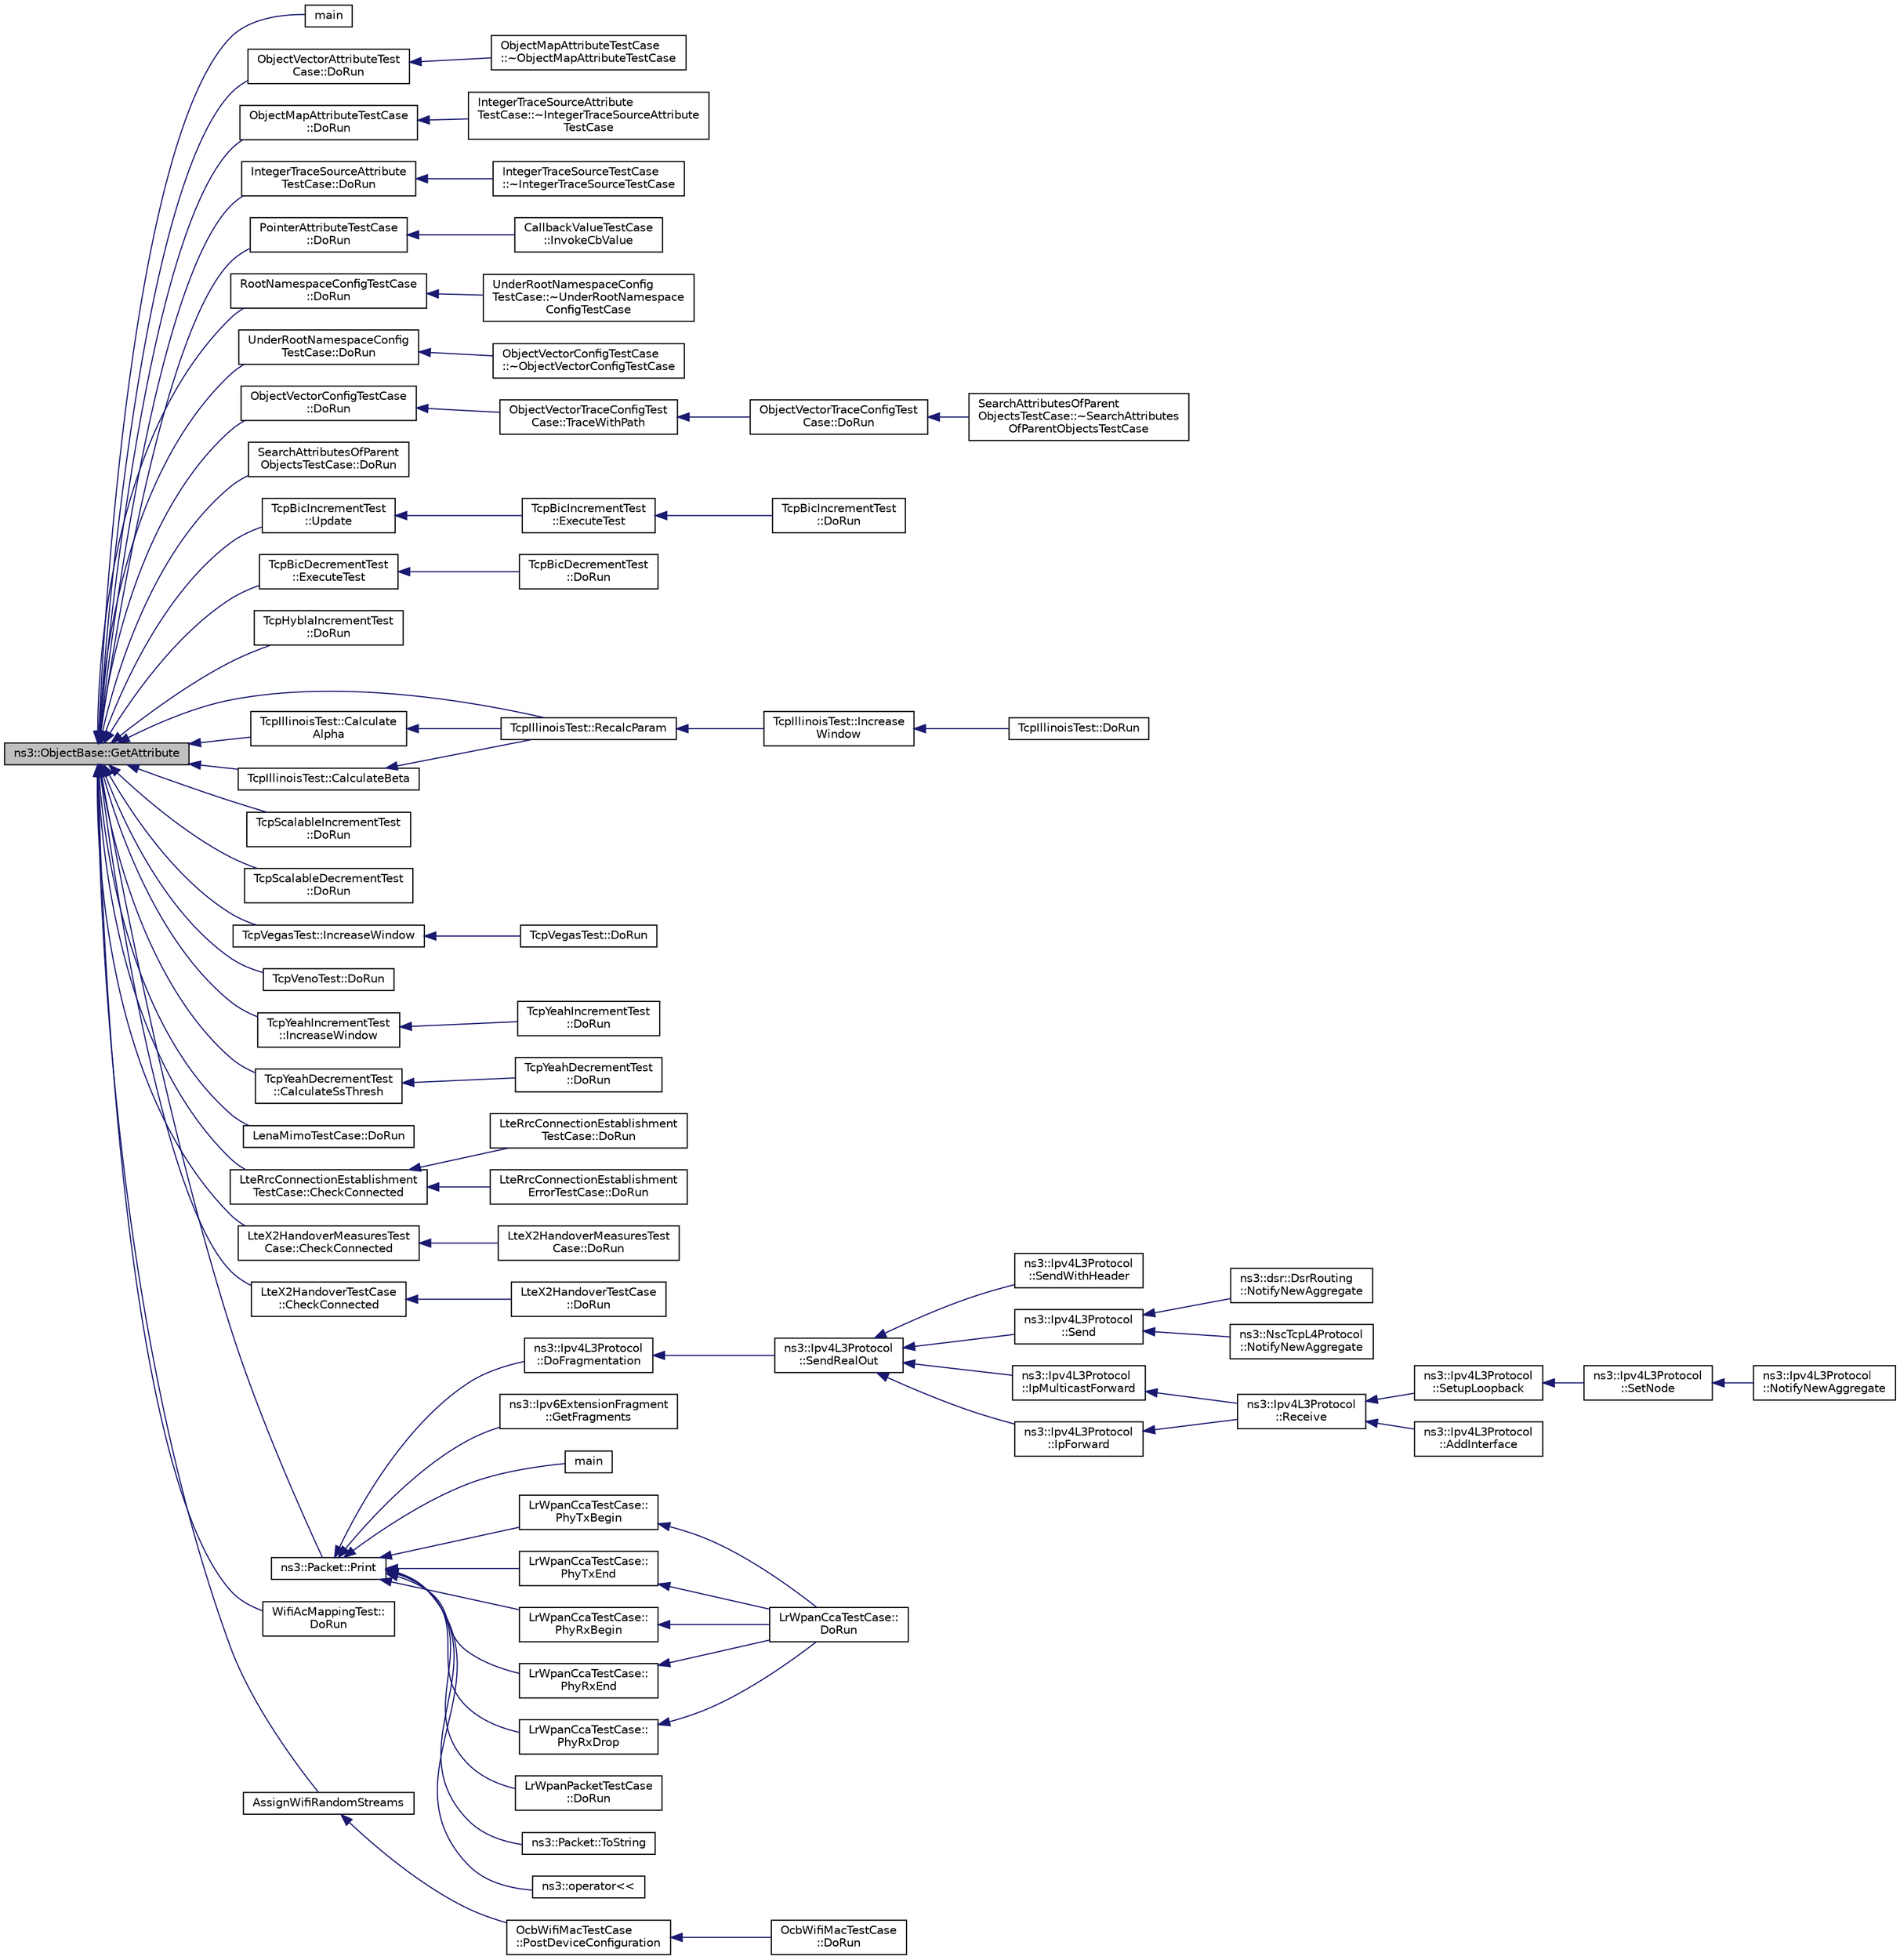 digraph "ns3::ObjectBase::GetAttribute"
{
  edge [fontname="Helvetica",fontsize="10",labelfontname="Helvetica",labelfontsize="10"];
  node [fontname="Helvetica",fontsize="10",shape=record];
  rankdir="LR";
  Node1 [label="ns3::ObjectBase::GetAttribute",height=0.2,width=0.4,color="black", fillcolor="grey75", style="filled", fontcolor="black"];
  Node1 -> Node2 [dir="back",color="midnightblue",fontsize="10",style="solid"];
  Node2 [label="main",height=0.2,width=0.4,color="black", fillcolor="white", style="filled",URL="$d8/df5/config-store-save_8cc.html#a0ddf1224851353fc92bfbff6f499fa97"];
  Node1 -> Node3 [dir="back",color="midnightblue",fontsize="10",style="solid"];
  Node3 [label="ObjectVectorAttributeTest\lCase::DoRun",height=0.2,width=0.4,color="black", fillcolor="white", style="filled",URL="$d4/d16/classObjectVectorAttributeTestCase.html#a1303d466cdadc093ddb0e9884439ef00",tooltip="Implementation to actually run this TestCase. "];
  Node3 -> Node4 [dir="back",color="midnightblue",fontsize="10",style="solid"];
  Node4 [label="ObjectMapAttributeTestCase\l::~ObjectMapAttributeTestCase",height=0.2,width=0.4,color="black", fillcolor="white", style="filled",URL="$d2/d1d/classObjectMapAttributeTestCase.html#ac80d86f042dcda1f5e861f8e9541e317"];
  Node1 -> Node5 [dir="back",color="midnightblue",fontsize="10",style="solid"];
  Node5 [label="ObjectMapAttributeTestCase\l::DoRun",height=0.2,width=0.4,color="black", fillcolor="white", style="filled",URL="$d2/d1d/classObjectMapAttributeTestCase.html#abeb179af8a3733a64013d1edd6eda6f9",tooltip="Implementation to actually run this TestCase. "];
  Node5 -> Node6 [dir="back",color="midnightblue",fontsize="10",style="solid"];
  Node6 [label="IntegerTraceSourceAttribute\lTestCase::~IntegerTraceSourceAttribute\lTestCase",height=0.2,width=0.4,color="black", fillcolor="white", style="filled",URL="$d8/d4a/classIntegerTraceSourceAttributeTestCase.html#aede08463c7663b37322cbf50ba69fe13"];
  Node1 -> Node7 [dir="back",color="midnightblue",fontsize="10",style="solid"];
  Node7 [label="IntegerTraceSourceAttribute\lTestCase::DoRun",height=0.2,width=0.4,color="black", fillcolor="white", style="filled",URL="$d8/d4a/classIntegerTraceSourceAttributeTestCase.html#a5a2f5ce2d50307ba6e60ca97634d3234",tooltip="Implementation to actually run this TestCase. "];
  Node7 -> Node8 [dir="back",color="midnightblue",fontsize="10",style="solid"];
  Node8 [label="IntegerTraceSourceTestCase\l::~IntegerTraceSourceTestCase",height=0.2,width=0.4,color="black", fillcolor="white", style="filled",URL="$d0/d0d/classIntegerTraceSourceTestCase.html#a886c7da39b7d8f2f57ceba5cda7ee49f"];
  Node1 -> Node9 [dir="back",color="midnightblue",fontsize="10",style="solid"];
  Node9 [label="PointerAttributeTestCase\l::DoRun",height=0.2,width=0.4,color="black", fillcolor="white", style="filled",URL="$db/db3/classPointerAttributeTestCase.html#a4dd7258b7c7146be0a0ba69b9b5633d9",tooltip="Implementation to actually run this TestCase. "];
  Node9 -> Node10 [dir="back",color="midnightblue",fontsize="10",style="solid"];
  Node10 [label="CallbackValueTestCase\l::InvokeCbValue",height=0.2,width=0.4,color="black", fillcolor="white", style="filled",URL="$dd/df6/classCallbackValueTestCase.html#aa59a7c319943ea63c94dcc71895b277e"];
  Node1 -> Node11 [dir="back",color="midnightblue",fontsize="10",style="solid"];
  Node11 [label="RootNamespaceConfigTestCase\l::DoRun",height=0.2,width=0.4,color="black", fillcolor="white", style="filled",URL="$d1/d5c/classRootNamespaceConfigTestCase.html#a053942cb6577be15003d8ab5594ef70c",tooltip="Implementation to actually run this TestCase. "];
  Node11 -> Node12 [dir="back",color="midnightblue",fontsize="10",style="solid"];
  Node12 [label="UnderRootNamespaceConfig\lTestCase::~UnderRootNamespace\lConfigTestCase",height=0.2,width=0.4,color="black", fillcolor="white", style="filled",URL="$db/df8/classUnderRootNamespaceConfigTestCase.html#a6957b895704e22e4c34c9ead5c5627c3"];
  Node1 -> Node13 [dir="back",color="midnightblue",fontsize="10",style="solid"];
  Node13 [label="UnderRootNamespaceConfig\lTestCase::DoRun",height=0.2,width=0.4,color="black", fillcolor="white", style="filled",URL="$db/df8/classUnderRootNamespaceConfigTestCase.html#af551e62fce477d98e1d7575224177b65",tooltip="Implementation to actually run this TestCase. "];
  Node13 -> Node14 [dir="back",color="midnightblue",fontsize="10",style="solid"];
  Node14 [label="ObjectVectorConfigTestCase\l::~ObjectVectorConfigTestCase",height=0.2,width=0.4,color="black", fillcolor="white", style="filled",URL="$de/d22/classObjectVectorConfigTestCase.html#adf4060e04e5a68a25e3f76c2f9f601a6"];
  Node1 -> Node15 [dir="back",color="midnightblue",fontsize="10",style="solid"];
  Node15 [label="ObjectVectorConfigTestCase\l::DoRun",height=0.2,width=0.4,color="black", fillcolor="white", style="filled",URL="$de/d22/classObjectVectorConfigTestCase.html#aa573c18d1d29e49054b1ec4905e0d586",tooltip="Implementation to actually run this TestCase. "];
  Node15 -> Node16 [dir="back",color="midnightblue",fontsize="10",style="solid"];
  Node16 [label="ObjectVectorTraceConfigTest\lCase::TraceWithPath",height=0.2,width=0.4,color="black", fillcolor="white", style="filled",URL="$d9/dc1/classObjectVectorTraceConfigTestCase.html#ada1f9e79bf60cc41b23aa5dc9f7d7e01"];
  Node16 -> Node17 [dir="back",color="midnightblue",fontsize="10",style="solid"];
  Node17 [label="ObjectVectorTraceConfigTest\lCase::DoRun",height=0.2,width=0.4,color="black", fillcolor="white", style="filled",URL="$d9/dc1/classObjectVectorTraceConfigTestCase.html#a9a6e89be5025970a01de8e4fb514b750",tooltip="Implementation to actually run this TestCase. "];
  Node17 -> Node18 [dir="back",color="midnightblue",fontsize="10",style="solid"];
  Node18 [label="SearchAttributesOfParent\lObjectsTestCase::~SearchAttributes\lOfParentObjectsTestCase",height=0.2,width=0.4,color="black", fillcolor="white", style="filled",URL="$da/d07/classSearchAttributesOfParentObjectsTestCase.html#ace161b0f1a18d819ddce394add4243ef"];
  Node1 -> Node19 [dir="back",color="midnightblue",fontsize="10",style="solid"];
  Node19 [label="SearchAttributesOfParent\lObjectsTestCase::DoRun",height=0.2,width=0.4,color="black", fillcolor="white", style="filled",URL="$da/d07/classSearchAttributesOfParentObjectsTestCase.html#aba3b7703d538d2d596fc02e0a99d82ab",tooltip="Implementation to actually run this TestCase. "];
  Node1 -> Node20 [dir="back",color="midnightblue",fontsize="10",style="solid"];
  Node20 [label="TcpBicIncrementTest\l::Update",height=0.2,width=0.4,color="black", fillcolor="white", style="filled",URL="$da/d69/classTcpBicIncrementTest.html#a321d4f8f0271fbb45b0105342c857d3c",tooltip="Update the TCP socket state. "];
  Node20 -> Node21 [dir="back",color="midnightblue",fontsize="10",style="solid"];
  Node21 [label="TcpBicIncrementTest\l::ExecuteTest",height=0.2,width=0.4,color="black", fillcolor="white", style="filled",URL="$da/d69/classTcpBicIncrementTest.html#a7ccf7a79e414db6d12bc4c539d6f2a59",tooltip="Execute the test. "];
  Node21 -> Node22 [dir="back",color="midnightblue",fontsize="10",style="solid"];
  Node22 [label="TcpBicIncrementTest\l::DoRun",height=0.2,width=0.4,color="black", fillcolor="white", style="filled",URL="$da/d69/classTcpBicIncrementTest.html#af1a3cf3f9ad7abf5fc16edb41bc2351c",tooltip="Implementation to actually run this TestCase. "];
  Node1 -> Node23 [dir="back",color="midnightblue",fontsize="10",style="solid"];
  Node23 [label="TcpBicDecrementTest\l::ExecuteTest",height=0.2,width=0.4,color="black", fillcolor="white", style="filled",URL="$d8/dc5/classTcpBicDecrementTest.html#ac43685ed144fb8439ad966e912d25248",tooltip="Execute the test. "];
  Node23 -> Node24 [dir="back",color="midnightblue",fontsize="10",style="solid"];
  Node24 [label="TcpBicDecrementTest\l::DoRun",height=0.2,width=0.4,color="black", fillcolor="white", style="filled",URL="$d8/dc5/classTcpBicDecrementTest.html#ac402ffc36b63361b8abd4935d043f48d",tooltip="Implementation to actually run this TestCase. "];
  Node1 -> Node25 [dir="back",color="midnightblue",fontsize="10",style="solid"];
  Node25 [label="TcpHyblaIncrementTest\l::DoRun",height=0.2,width=0.4,color="black", fillcolor="white", style="filled",URL="$d9/d57/classTcpHyblaIncrementTest.html#a22a9600b99784b480e1b615803cf9b1c",tooltip="Implementation to actually run this TestCase. "];
  Node1 -> Node26 [dir="back",color="midnightblue",fontsize="10",style="solid"];
  Node26 [label="TcpIllinoisTest::RecalcParam",height=0.2,width=0.4,color="black", fillcolor="white", style="filled",URL="$de/d2d/classTcpIllinoisTest.html#a3f3db45f9efc88dd60146c6f3dd02be0",tooltip="Recalculate the internal TCP Illinois params. "];
  Node26 -> Node27 [dir="back",color="midnightblue",fontsize="10",style="solid"];
  Node27 [label="TcpIllinoisTest::Increase\lWindow",height=0.2,width=0.4,color="black", fillcolor="white", style="filled",URL="$de/d2d/classTcpIllinoisTest.html#a4c31729e231aa7652ce8e221f8004d5a",tooltip="Increases the TCP window. "];
  Node27 -> Node28 [dir="back",color="midnightblue",fontsize="10",style="solid"];
  Node28 [label="TcpIllinoisTest::DoRun",height=0.2,width=0.4,color="black", fillcolor="white", style="filled",URL="$de/d2d/classTcpIllinoisTest.html#a496fabd3bdc6378fda2a552d7cc202c9",tooltip="Implementation to actually run this TestCase. "];
  Node1 -> Node29 [dir="back",color="midnightblue",fontsize="10",style="solid"];
  Node29 [label="TcpIllinoisTest::Calculate\lAlpha",height=0.2,width=0.4,color="black", fillcolor="white", style="filled",URL="$de/d2d/classTcpIllinoisTest.html#a268dc2c39fcfc617ad967b5762e4f235",tooltip="Calculate the TCP Illinois alpha param. "];
  Node29 -> Node26 [dir="back",color="midnightblue",fontsize="10",style="solid"];
  Node1 -> Node30 [dir="back",color="midnightblue",fontsize="10",style="solid"];
  Node30 [label="TcpIllinoisTest::CalculateBeta",height=0.2,width=0.4,color="black", fillcolor="white", style="filled",URL="$de/d2d/classTcpIllinoisTest.html#aa20729ec761d54b2faba82f0db597d89",tooltip="Calculate the TCP Illinois beta param. "];
  Node30 -> Node26 [dir="back",color="midnightblue",fontsize="10",style="solid"];
  Node1 -> Node31 [dir="back",color="midnightblue",fontsize="10",style="solid"];
  Node31 [label="TcpScalableIncrementTest\l::DoRun",height=0.2,width=0.4,color="black", fillcolor="white", style="filled",URL="$d7/d47/classTcpScalableIncrementTest.html#adcf9cbca755cffbba599bc635bbfe1d8",tooltip="Implementation to actually run this TestCase. "];
  Node1 -> Node32 [dir="back",color="midnightblue",fontsize="10",style="solid"];
  Node32 [label="TcpScalableDecrementTest\l::DoRun",height=0.2,width=0.4,color="black", fillcolor="white", style="filled",URL="$d8/d59/classTcpScalableDecrementTest.html#a1b770903f1998367eb686ec17fceb9bb",tooltip="Implementation to actually run this TestCase. "];
  Node1 -> Node33 [dir="back",color="midnightblue",fontsize="10",style="solid"];
  Node33 [label="TcpVegasTest::IncreaseWindow",height=0.2,width=0.4,color="black", fillcolor="white", style="filled",URL="$df/d88/classTcpVegasTest.html#a87d311143a7c0f4d91624641965b1ced",tooltip="Increases the TCP window. "];
  Node33 -> Node34 [dir="back",color="midnightblue",fontsize="10",style="solid"];
  Node34 [label="TcpVegasTest::DoRun",height=0.2,width=0.4,color="black", fillcolor="white", style="filled",URL="$df/d88/classTcpVegasTest.html#a00eaa735d1666ec15d51ad98cf584087",tooltip="Implementation to actually run this TestCase. "];
  Node1 -> Node35 [dir="back",color="midnightblue",fontsize="10",style="solid"];
  Node35 [label="TcpVenoTest::DoRun",height=0.2,width=0.4,color="black", fillcolor="white", style="filled",URL="$db/d48/classTcpVenoTest.html#ac9a8c938515295419b597b999c724100",tooltip="Implementation to actually run this TestCase. "];
  Node1 -> Node36 [dir="back",color="midnightblue",fontsize="10",style="solid"];
  Node36 [label="TcpYeahIncrementTest\l::IncreaseWindow",height=0.2,width=0.4,color="black", fillcolor="white", style="filled",URL="$d5/d18/classTcpYeahIncrementTest.html#a09968ca2fd878753b5cf736c1d918076",tooltip="Increases the TCP window. "];
  Node36 -> Node37 [dir="back",color="midnightblue",fontsize="10",style="solid"];
  Node37 [label="TcpYeahIncrementTest\l::DoRun",height=0.2,width=0.4,color="black", fillcolor="white", style="filled",URL="$d5/d18/classTcpYeahIncrementTest.html#a8100d996b7210a1476e34eed2781800a",tooltip="Implementation to actually run this TestCase. "];
  Node1 -> Node38 [dir="back",color="midnightblue",fontsize="10",style="solid"];
  Node38 [label="TcpYeahDecrementTest\l::CalculateSsThresh",height=0.2,width=0.4,color="black", fillcolor="white", style="filled",URL="$da/d80/classTcpYeahDecrementTest.html#ac718766c0cb1a19751cf1e4ad88f7d85",tooltip="Calculate the Slow Start threshold. "];
  Node38 -> Node39 [dir="back",color="midnightblue",fontsize="10",style="solid"];
  Node39 [label="TcpYeahDecrementTest\l::DoRun",height=0.2,width=0.4,color="black", fillcolor="white", style="filled",URL="$da/d80/classTcpYeahDecrementTest.html#a699fd95f30a62b6570bce1a2d60780b3",tooltip="Implementation to actually run this TestCase. "];
  Node1 -> Node40 [dir="back",color="midnightblue",fontsize="10",style="solid"];
  Node40 [label="LenaMimoTestCase::DoRun",height=0.2,width=0.4,color="black", fillcolor="white", style="filled",URL="$d4/d7e/classLenaMimoTestCase.html#a5479f5cb1621e84f8d28b4779f3e3b7c",tooltip="Implementation to actually run this TestCase. "];
  Node1 -> Node41 [dir="back",color="midnightblue",fontsize="10",style="solid"];
  Node41 [label="LteRrcConnectionEstablishment\lTestCase::CheckConnected",height=0.2,width=0.4,color="black", fillcolor="white", style="filled",URL="$df/dad/classLteRrcConnectionEstablishmentTestCase.html#a43216a40683fd19ad571edd9d0e8600c"];
  Node41 -> Node42 [dir="back",color="midnightblue",fontsize="10",style="solid"];
  Node42 [label="LteRrcConnectionEstablishment\lTestCase::DoRun",height=0.2,width=0.4,color="black", fillcolor="white", style="filled",URL="$df/dad/classLteRrcConnectionEstablishmentTestCase.html#a2c32cab9b29852f42c4ad1e7b68068b2",tooltip="Implementation to actually run this TestCase. "];
  Node41 -> Node43 [dir="back",color="midnightblue",fontsize="10",style="solid"];
  Node43 [label="LteRrcConnectionEstablishment\lErrorTestCase::DoRun",height=0.2,width=0.4,color="black", fillcolor="white", style="filled",URL="$d3/d7a/classLteRrcConnectionEstablishmentErrorTestCase.html#adaffd410f878c9af5d8d4df0db31eeee",tooltip="Implementation to actually run this TestCase. "];
  Node1 -> Node44 [dir="back",color="midnightblue",fontsize="10",style="solid"];
  Node44 [label="LteX2HandoverMeasuresTest\lCase::CheckConnected",height=0.2,width=0.4,color="black", fillcolor="white", style="filled",URL="$dd/d82/classLteX2HandoverMeasuresTestCase.html#afaab3497c199b4440d286d0cb19996f3"];
  Node44 -> Node45 [dir="back",color="midnightblue",fontsize="10",style="solid"];
  Node45 [label="LteX2HandoverMeasuresTest\lCase::DoRun",height=0.2,width=0.4,color="black", fillcolor="white", style="filled",URL="$dd/d82/classLteX2HandoverMeasuresTestCase.html#a6aefe1e71df347688687fb5d8dd54104",tooltip="Implementation to actually run this TestCase. "];
  Node1 -> Node46 [dir="back",color="midnightblue",fontsize="10",style="solid"];
  Node46 [label="LteX2HandoverTestCase\l::CheckConnected",height=0.2,width=0.4,color="black", fillcolor="white", style="filled",URL="$d4/d48/classLteX2HandoverTestCase.html#a60447eff6ec472a1637e479638cc0f83"];
  Node46 -> Node47 [dir="back",color="midnightblue",fontsize="10",style="solid"];
  Node47 [label="LteX2HandoverTestCase\l::DoRun",height=0.2,width=0.4,color="black", fillcolor="white", style="filled",URL="$d4/d48/classLteX2HandoverTestCase.html#a5d77d6fbe61da649203846d4617b4716",tooltip="Implementation to actually run this TestCase. "];
  Node1 -> Node48 [dir="back",color="midnightblue",fontsize="10",style="solid"];
  Node48 [label="ns3::Packet::Print",height=0.2,width=0.4,color="black", fillcolor="white", style="filled",URL="$dd/d7a/classns3_1_1Packet.html#aa34058a5cdbf94673531f8c4001ab227",tooltip="Print the packet contents. "];
  Node48 -> Node49 [dir="back",color="midnightblue",fontsize="10",style="solid"];
  Node49 [label="ns3::Ipv4L3Protocol\l::DoFragmentation",height=0.2,width=0.4,color="black", fillcolor="white", style="filled",URL="$d2/dc9/classns3_1_1Ipv4L3Protocol.html#a5ea602dc1447746c0c3bd90e36ec3888",tooltip="Fragment a packet. "];
  Node49 -> Node50 [dir="back",color="midnightblue",fontsize="10",style="solid"];
  Node50 [label="ns3::Ipv4L3Protocol\l::SendRealOut",height=0.2,width=0.4,color="black", fillcolor="white", style="filled",URL="$d2/dc9/classns3_1_1Ipv4L3Protocol.html#ac1baf310b12bbc564d0766061ecca323",tooltip="Send packet with route. "];
  Node50 -> Node51 [dir="back",color="midnightblue",fontsize="10",style="solid"];
  Node51 [label="ns3::Ipv4L3Protocol\l::SendWithHeader",height=0.2,width=0.4,color="black", fillcolor="white", style="filled",URL="$d2/dc9/classns3_1_1Ipv4L3Protocol.html#a9305010252cee1e4e97766227ca58ba4"];
  Node50 -> Node52 [dir="back",color="midnightblue",fontsize="10",style="solid"];
  Node52 [label="ns3::Ipv4L3Protocol\l::Send",height=0.2,width=0.4,color="black", fillcolor="white", style="filled",URL="$d2/dc9/classns3_1_1Ipv4L3Protocol.html#abe8cf785815f3fbb32b0e21d629be641"];
  Node52 -> Node53 [dir="back",color="midnightblue",fontsize="10",style="solid"];
  Node53 [label="ns3::dsr::DsrRouting\l::NotifyNewAggregate",height=0.2,width=0.4,color="black", fillcolor="white", style="filled",URL="$df/d32/classns3_1_1dsr_1_1DsrRouting.html#a7742bf3036dba9f9b24906b959be728e"];
  Node52 -> Node54 [dir="back",color="midnightblue",fontsize="10",style="solid"];
  Node54 [label="ns3::NscTcpL4Protocol\l::NotifyNewAggregate",height=0.2,width=0.4,color="black", fillcolor="white", style="filled",URL="$dd/dfe/classns3_1_1NscTcpL4Protocol.html#a423e33bc38d6f04ba6c54f7ce2647565"];
  Node50 -> Node55 [dir="back",color="midnightblue",fontsize="10",style="solid"];
  Node55 [label="ns3::Ipv4L3Protocol\l::IpMulticastForward",height=0.2,width=0.4,color="black", fillcolor="white", style="filled",URL="$d2/dc9/classns3_1_1Ipv4L3Protocol.html#a85ad438d9b2c50d55d1b674b9fd1e8f7",tooltip="Forward a multicast packet. "];
  Node55 -> Node56 [dir="back",color="midnightblue",fontsize="10",style="solid"];
  Node56 [label="ns3::Ipv4L3Protocol\l::Receive",height=0.2,width=0.4,color="black", fillcolor="white", style="filled",URL="$d2/dc9/classns3_1_1Ipv4L3Protocol.html#a2f27fb0a3f698ffb34a654323b063c94"];
  Node56 -> Node57 [dir="back",color="midnightblue",fontsize="10",style="solid"];
  Node57 [label="ns3::Ipv4L3Protocol\l::SetupLoopback",height=0.2,width=0.4,color="black", fillcolor="white", style="filled",URL="$d2/dc9/classns3_1_1Ipv4L3Protocol.html#aa37b950d26063e4e7ee659e599c83bde",tooltip="Setup loopback interface. "];
  Node57 -> Node58 [dir="back",color="midnightblue",fontsize="10",style="solid"];
  Node58 [label="ns3::Ipv4L3Protocol\l::SetNode",height=0.2,width=0.4,color="black", fillcolor="white", style="filled",URL="$d2/dc9/classns3_1_1Ipv4L3Protocol.html#a82ef37914ea8bab699575fea23586bc7",tooltip="Set node associated with this stack. "];
  Node58 -> Node59 [dir="back",color="midnightblue",fontsize="10",style="solid"];
  Node59 [label="ns3::Ipv4L3Protocol\l::NotifyNewAggregate",height=0.2,width=0.4,color="black", fillcolor="white", style="filled",URL="$d2/dc9/classns3_1_1Ipv4L3Protocol.html#a41c7e4fc5a8dba55e9708df7cef9b9c7"];
  Node56 -> Node60 [dir="back",color="midnightblue",fontsize="10",style="solid"];
  Node60 [label="ns3::Ipv4L3Protocol\l::AddInterface",height=0.2,width=0.4,color="black", fillcolor="white", style="filled",URL="$d2/dc9/classns3_1_1Ipv4L3Protocol.html#ac6855eb39254f74fa30e7f23a7b100db"];
  Node50 -> Node61 [dir="back",color="midnightblue",fontsize="10",style="solid"];
  Node61 [label="ns3::Ipv4L3Protocol\l::IpForward",height=0.2,width=0.4,color="black", fillcolor="white", style="filled",URL="$d2/dc9/classns3_1_1Ipv4L3Protocol.html#ae00b4ef6c6907a602898800ee5dcbc57",tooltip="Forward a packet. "];
  Node61 -> Node56 [dir="back",color="midnightblue",fontsize="10",style="solid"];
  Node48 -> Node62 [dir="back",color="midnightblue",fontsize="10",style="solid"];
  Node62 [label="ns3::Ipv6ExtensionFragment\l::GetFragments",height=0.2,width=0.4,color="black", fillcolor="white", style="filled",URL="$de/dd5/classns3_1_1Ipv6ExtensionFragment.html#a60bc0fdd5a5d1bcb2223c98909eef44e",tooltip="Fragment a packet. "];
  Node48 -> Node63 [dir="back",color="midnightblue",fontsize="10",style="solid"];
  Node63 [label="main",height=0.2,width=0.4,color="black", fillcolor="white", style="filled",URL="$d4/d3b/lr-wpan-packet-print_8cc.html#a0ddf1224851353fc92bfbff6f499fa97"];
  Node48 -> Node64 [dir="back",color="midnightblue",fontsize="10",style="solid"];
  Node64 [label="LrWpanCcaTestCase::\lPhyTxBegin",height=0.2,width=0.4,color="black", fillcolor="white", style="filled",URL="$d7/def/classLrWpanCcaTestCase.html#a23a0238970a4597eb0e6f90cd5a2f5f5",tooltip="Function called when PhyTxBegin is hit. "];
  Node64 -> Node65 [dir="back",color="midnightblue",fontsize="10",style="solid"];
  Node65 [label="LrWpanCcaTestCase::\lDoRun",height=0.2,width=0.4,color="black", fillcolor="white", style="filled",URL="$d7/def/classLrWpanCcaTestCase.html#a3e2872a3bd57d754a2bdb613437e18a8",tooltip="Implementation to actually run this TestCase. "];
  Node48 -> Node66 [dir="back",color="midnightblue",fontsize="10",style="solid"];
  Node66 [label="LrWpanCcaTestCase::\lPhyTxEnd",height=0.2,width=0.4,color="black", fillcolor="white", style="filled",URL="$d7/def/classLrWpanCcaTestCase.html#a10eb0d8851c2e8de313448bb2da6fd30",tooltip="Function called when PhyTxEnd is hit. "];
  Node66 -> Node65 [dir="back",color="midnightblue",fontsize="10",style="solid"];
  Node48 -> Node67 [dir="back",color="midnightblue",fontsize="10",style="solid"];
  Node67 [label="LrWpanCcaTestCase::\lPhyRxBegin",height=0.2,width=0.4,color="black", fillcolor="white", style="filled",URL="$d7/def/classLrWpanCcaTestCase.html#a7d236bfc6109f581582255227b8dee77",tooltip="Function called when PhyRxBegin is hit. "];
  Node67 -> Node65 [dir="back",color="midnightblue",fontsize="10",style="solid"];
  Node48 -> Node68 [dir="back",color="midnightblue",fontsize="10",style="solid"];
  Node68 [label="LrWpanCcaTestCase::\lPhyRxEnd",height=0.2,width=0.4,color="black", fillcolor="white", style="filled",URL="$d7/def/classLrWpanCcaTestCase.html#aed133fe6504b326574ada94b6043abcf",tooltip="Function called when PhyRxEnd is hit. "];
  Node68 -> Node65 [dir="back",color="midnightblue",fontsize="10",style="solid"];
  Node48 -> Node69 [dir="back",color="midnightblue",fontsize="10",style="solid"];
  Node69 [label="LrWpanCcaTestCase::\lPhyRxDrop",height=0.2,width=0.4,color="black", fillcolor="white", style="filled",URL="$d7/def/classLrWpanCcaTestCase.html#a302ae211f206663a114fcd5a07752d5c",tooltip="Function called when PhyRxDrop is hit. "];
  Node69 -> Node65 [dir="back",color="midnightblue",fontsize="10",style="solid"];
  Node48 -> Node70 [dir="back",color="midnightblue",fontsize="10",style="solid"];
  Node70 [label="LrWpanPacketTestCase\l::DoRun",height=0.2,width=0.4,color="black", fillcolor="white", style="filled",URL="$dc/d38/classLrWpanPacketTestCase.html#ae85f64d48a71983a4a43f49e5571546a",tooltip="Implementation to actually run this TestCase. "];
  Node48 -> Node71 [dir="back",color="midnightblue",fontsize="10",style="solid"];
  Node71 [label="ns3::Packet::ToString",height=0.2,width=0.4,color="black", fillcolor="white", style="filled",URL="$dd/d7a/classns3_1_1Packet.html#a2474139f184f81df37f35b99efdc66f1",tooltip="Return a string representation of the packet. "];
  Node48 -> Node72 [dir="back",color="midnightblue",fontsize="10",style="solid"];
  Node72 [label="ns3::operator\<\<",height=0.2,width=0.4,color="black", fillcolor="white", style="filled",URL="$d7/d2e/namespacens3.html#a592d34a2e0784b4eecdf866a48729c58",tooltip="Stream insertion operator. "];
  Node1 -> Node73 [dir="back",color="midnightblue",fontsize="10",style="solid"];
  Node73 [label="WifiAcMappingTest::\lDoRun",height=0.2,width=0.4,color="black", fillcolor="white", style="filled",URL="$dd/dd2/classWifiAcMappingTest.html#ae0d828d29768d59590210d2f1bf8a552",tooltip="Implementation to actually run this TestCase. "];
  Node1 -> Node74 [dir="back",color="midnightblue",fontsize="10",style="solid"];
  Node74 [label="AssignWifiRandomStreams",height=0.2,width=0.4,color="black", fillcolor="white", style="filled",URL="$dc/d43/ocb-test-suite_8cc.html#a27e1dfc9840ff9d220527fa04cbd65de"];
  Node74 -> Node75 [dir="back",color="midnightblue",fontsize="10",style="solid"];
  Node75 [label="OcbWifiMacTestCase\l::PostDeviceConfiguration",height=0.2,width=0.4,color="black", fillcolor="white", style="filled",URL="$d1/dd6/classOcbWifiMacTestCase.html#a6b536e2fc476ebf85d4cd0ae7490987c"];
  Node75 -> Node76 [dir="back",color="midnightblue",fontsize="10",style="solid"];
  Node76 [label="OcbWifiMacTestCase\l::DoRun",height=0.2,width=0.4,color="black", fillcolor="white", style="filled",URL="$d1/dd6/classOcbWifiMacTestCase.html#a730877f90008a4a4e7fd547f964f0f08"];
}
